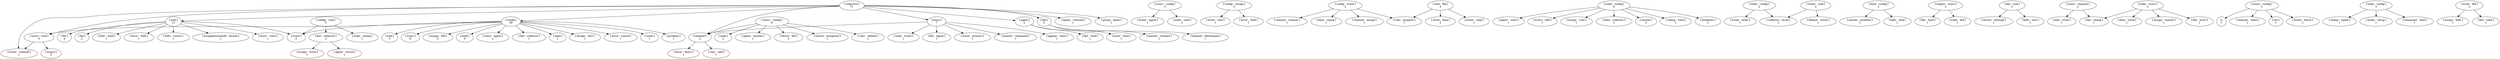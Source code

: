 strict digraph  {
	"['unknown']
71" -> "['config']
39";
	"['unknown']
71" -> "['sourc', 'sink']
3";
	"['unknown']
71" -> "['sink']
13";
	"['unknown']
71" -> "['sourc']
7";
	"['unknown']
71" -> "['agent']
2";
	"['unknown']
71" -> "['file']
2";
	"['unknown']
71" -> "['event', 'channel']
1";
	"['unknown']
71" -> "['agent', 'channel']
1";
	"['unknown']
71" -> "['group', 'ignor']
1";
	"['unknown']
71" -> "['channel']
2";
	"['config']
39" -> "['sourc', 'sink']
3";
	"['config']
39" -> "['sink']
5";
	"['config']
39" -> "['sourc']
9";
	"['config']
39" -> "['assign', 'file']
2";
	"['config']
39" -> "['event']
2";
	"['config']
39" -> "['node']
9";
	"['config']
39" -> "['state', 'agent']
2";
	"['config']
39" -> "['fail', 'collector']
1";
	"['config']
39" -> "['data']
2";
	"['config']
39" -> "['assign', 'forc']
1";
	"['config']
39" -> "['error', 'consol']
1";
	"['config']
39" -> "['creat']
1";
	"['config']
39" -> "['problem']
1";
	"['sourc', 'sink']
3" -> "['event', 'channel']
1";
	"['sourc', 'sink']
3" -> "['output']
2";
	"['sink']
13" -> "['event']
2";
	"['sink']
13" -> "['file']
4";
	"['sink']
13" -> "['fail']
2";
	"['sink']
13" -> "['hdfs', 'hold']
1";
	"['sink']
13" -> "['error', 'hdfs']
1";
	"['sink']
13" -> "['hdfs', 'return']
1";
	"['sink']
13" -> "['escapedcustomdf', 'format']
1";
	"['sink']
13" -> "['recov', 'start']
1";
	"['sourc']
7" -> "['channel']
2";
	"['sourc']
7" -> "['node', 'event']
1";
	"['sourc']
7" -> "['file', 'agent']
1";
	"['sourc']
7" -> "['event', 'process']
1";
	"['sourc']
7" -> "['master', 'command']
1";
	"['sourc']
7" -> "['appear', 'limit']
1";
	"['agent']
2" -> "['fail', 'hold']
1";
	"['agent']
2" -> "['start', 'time']
1";
	"['file']
2" -> "['master', 'connect']
1";
	"['file']
2" -> "['channel', 'filechannel']
1";
	"['channel']
2" -> "['error', 'failur']
1";
	"['channel']
2" -> "['valu', 'add']
1";
	"['sourc', 'config']
3" -> "['event', 'agent']
1";
	"['sourc', 'config']
3" -> "['node', 'read']
2";
	"['config', 'sink']
5" -> "['event']
2";
	"['config', 'sink']
5" -> "['fail', 'collector']
2";
	"['config', 'sink']
5" -> "['node', 'chang']
1";
	"['fail', 'collector']
2" -> "['assign', 'write']
1";
	"['fail', 'collector']
2" -> "['agent', 'return']
1";
	"['sourc', 'config']
9" -> "['channel']
2";
	"['sourc', 'config']
9" -> "['node']
2";
	"['sourc', 'config']
9" -> "['agent', 'master']
1";
	"['sourc', 'config']
9" -> "['throw', 'file']
2";
	"['sourc', 'config']
9" -> "['return', 'exception']
1";
	"['sourc', 'config']
9" -> "['valu', 'default']
1";
	"['config', 'assign']
2" -> "['write', 'valu']
1";
	"['config', 'assign']
2" -> "['error', 'hold']
1";
	"['config', 'event']
2" -> "['channel', 'memori']
1";
	"['config', 'event']
2" -> "['data', 'chang']
1";
	"['config', 'event']
2" -> "['valu', 'properti']
1";
	"['config', 'event']
2" -> "['channel', 'assign']
1";
	"['node', 'config']
9" -> "['agent', 'start']
1";
	"['node', 'config']
9" -> "['event', 'add']
1";
	"['node', 'config']
9" -> "['assign', 'valu']
1";
	"['node', 'config']
9" -> "['data', 'collector']
1";
	"['node', 'config']
9" -> "['master']
3";
	"['node', 'config']
9" -> "['chang', 'time']
1";
	"['node', 'config']
9" -> "['diskfailov']
1";
	"['state', 'config']
2" -> "['collector', 'error']
1";
	"['state', 'config']
2" -> "['trunk', 'enter']
1";
	"['data', 'config']
2" -> "['master', 'problem']
1";
	"['data', 'config']
2" -> "['hdfs', 'disk']
1";
	"['output', 'sourc']
2" -> "['file', 'hold']
1";
	"['output', 'sourc']
2" -> "['node', 'fail']
1";
	"['sink', 'file']
4" -> "['write', 'data']
2";
	"['sink', 'file']
4" -> "['valu', 'properti']
1";
	"['sink', 'file']
4" -> "['event', 'step']
1";
	"['event', 'sink']
2" -> "['collector', 'error']
1";
	"['event', 'sink']
2" -> "['default', 'throw']
1";
	"['fail', 'sink']
2" -> "['return', 'attempt']
1";
	"['fail', 'sink']
2" -> "['hdfs', 'test']
1";
	"['sourc', 'channel']
2" -> "['fail', 'chang']
1";
	"['sourc', 'channel']
2" -> "['add', 'creat']
1";
	"['node', 'sourc']
2" -> "['fail', 'chang']
1";
	"['node', 'sourc']
2" -> "['data', 'write']
1";
	"['node', 'sourc']
2" -> "['assign', 'master']
1";
	"['node', 'sourc']
2" -> "['fail', 'error']
1";
	"['sourc', 'config']
2" -> "[]
1";
	"['sourc', 'config']
2" -> "['channel', 'state']
1";
	"['sourc', 'config']
2" -> "['list']
1";
	"['sourc', 'config']
2" -> "['event', 'batch']
1";
	"['node', 'config']
3" -> "['chang', 'updat']
1";
	"['node', 'config']
3" -> "['mode', 'setup']
1";
	"['node', 'config']
3" -> "['command', 'load']
1";
	"['write', 'file']
2" -> "['assign', 'hdfs']
1";
	"['write', 'file']
2" -> "['fail', 'code']
1";
}
